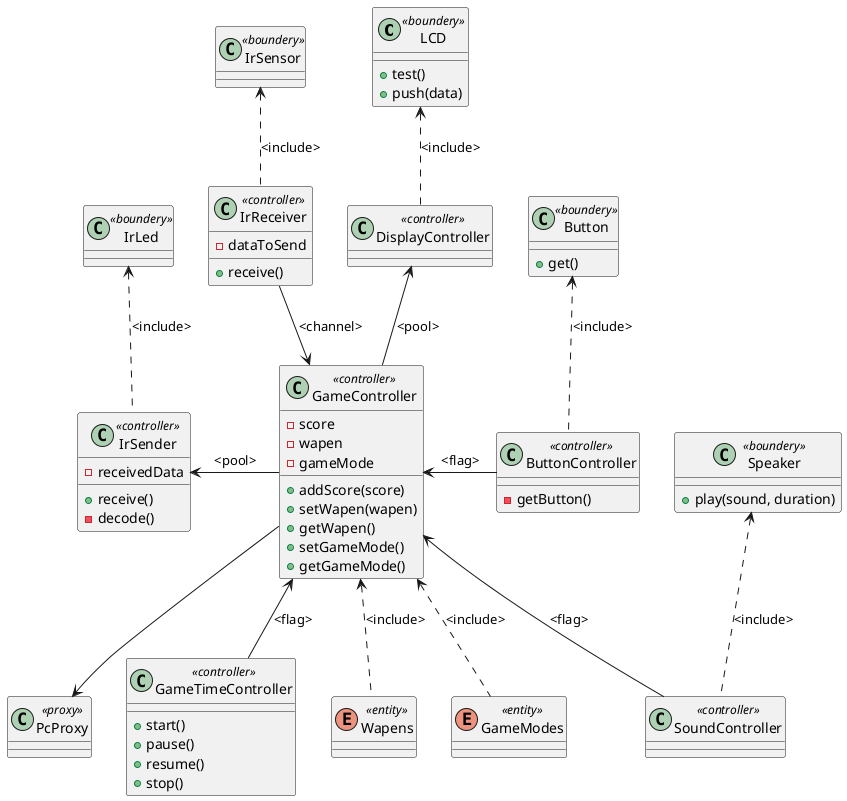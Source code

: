 @startuml

class LCD <<boundery>> {
+test()
+push(data)
}
class IrSensor <<boundery>> {
}
class IrLed <<boundery>> {
}
class Button <<boundery>> {
+get()
}
class Speaker <<boundery>> {
+play(sound, duration)
}

class PcProxy <<proxy>> {
}

class IrReceiver <<controller>> {
-dataToSend
+receive()
}
class IrSender <<controller>> {
-receivedData
+receive()
-decode()
}
class SoundController <<controller>> {
}
class DisplayController <<controller>> {
}
class ButtonController <<controller>> {
-getButton()
}
class GameController <<controller>> {
-score
-wapen
-gameMode
+addScore(score)
+setWapen(wapen)
+getWapen()
+setGameMode()
+getGameMode()
}
class GameTimeController <<controller>> {
+start()
+pause()
+resume()
+stop()
}

enum Wapens <<entity>>
enum GameModes <<entity>>

GameController <-.  Wapens: <include>
GameController <-. GameModes: <include>

LCD <-. DisplayController: <include>
IrSensor <-. IrReceiver: <include>
IrLed <-. IrSender: <include>
Button <-. ButtonController: <include>
Speaker <-. SoundController: <include>

IrReceiver --> GameController: <channel>
DisplayController <-- GameController: <pool>
IrSender <- GameController: <pool>
GameController <- ButtonController: <flag>
GameController <-- GameTimeController: <flag>
GameController <-- SoundController: <flag>
GameController --> PcProxy




@enduml